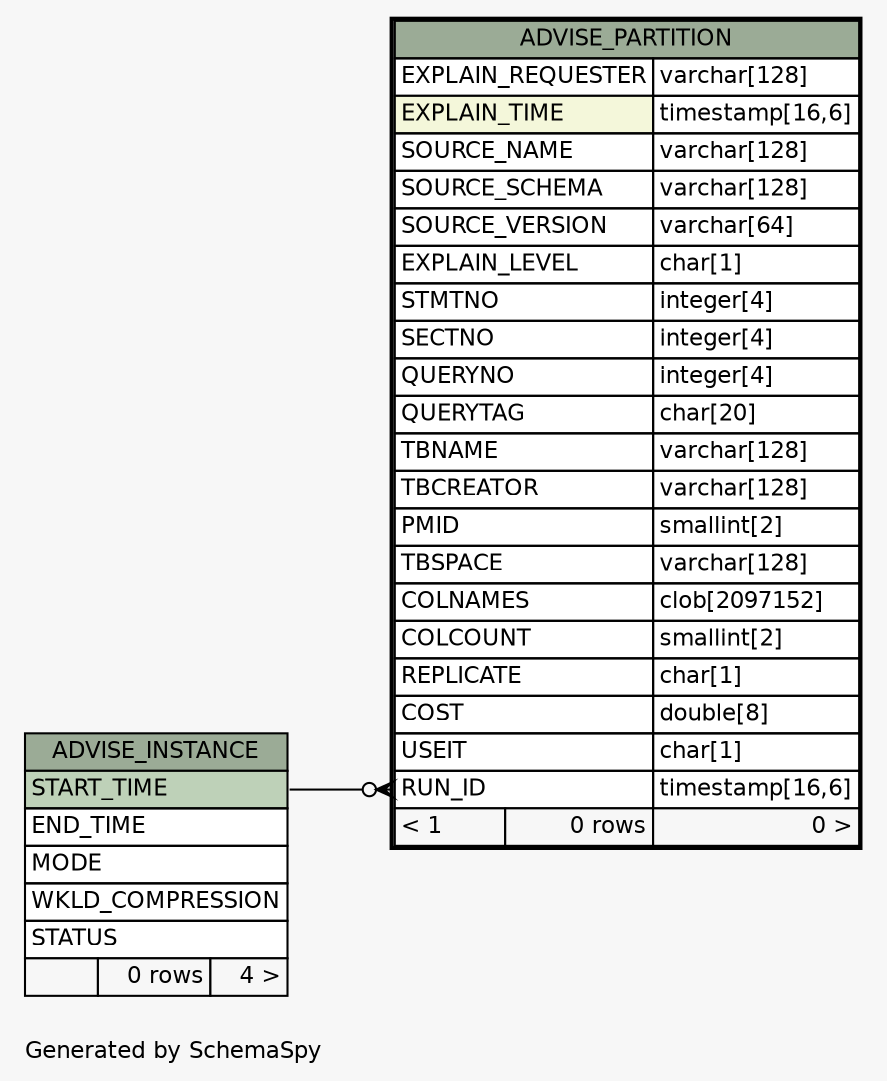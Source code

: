 // dot 2.38.0 on Windows 10 10.0
// SchemaSpy rev Unknown
digraph "oneDegreeRelationshipsDiagram" {
  graph [
    rankdir="RL"
    bgcolor="#f7f7f7"
    label="\nGenerated by SchemaSpy"
    labeljust="l"
    nodesep="0.18"
    ranksep="0.46"
    fontname="Helvetica"
    fontsize="11"
  ];
  node [
    fontname="Helvetica"
    fontsize="11"
    shape="plaintext"
  ];
  edge [
    arrowsize="0.8"
  ];
  "ADVISE_PARTITION":"RUN_ID":w -> "ADVISE_INSTANCE":"START_TIME":e [arrowhead=none dir=back arrowtail=crowodot];
  "ADVISE_INSTANCE" [
    label=<
    <TABLE BORDER="0" CELLBORDER="1" CELLSPACING="0" BGCOLOR="#ffffff">
      <TR><TD COLSPAN="3" BGCOLOR="#9bab96" ALIGN="CENTER">ADVISE_INSTANCE</TD></TR>
      <TR><TD PORT="START_TIME" COLSPAN="3" BGCOLOR="#bed1b8" ALIGN="LEFT">START_TIME</TD></TR>
      <TR><TD PORT="END_TIME" COLSPAN="3" ALIGN="LEFT">END_TIME</TD></TR>
      <TR><TD PORT="MODE" COLSPAN="3" ALIGN="LEFT">MODE</TD></TR>
      <TR><TD PORT="WKLD_COMPRESSION" COLSPAN="3" ALIGN="LEFT">WKLD_COMPRESSION</TD></TR>
      <TR><TD PORT="STATUS" COLSPAN="3" ALIGN="LEFT">STATUS</TD></TR>
      <TR><TD ALIGN="LEFT" BGCOLOR="#f7f7f7">  </TD><TD ALIGN="RIGHT" BGCOLOR="#f7f7f7">0 rows</TD><TD ALIGN="RIGHT" BGCOLOR="#f7f7f7">4 &gt;</TD></TR>
    </TABLE>>
    URL="ADVISE_INSTANCE.html"
    tooltip="ADVISE_INSTANCE"
  ];
  "ADVISE_PARTITION" [
    label=<
    <TABLE BORDER="2" CELLBORDER="1" CELLSPACING="0" BGCOLOR="#ffffff">
      <TR><TD COLSPAN="3" BGCOLOR="#9bab96" ALIGN="CENTER">ADVISE_PARTITION</TD></TR>
      <TR><TD PORT="EXPLAIN_REQUESTER" COLSPAN="2" ALIGN="LEFT">EXPLAIN_REQUESTER</TD><TD PORT="EXPLAIN_REQUESTER.type" ALIGN="LEFT">varchar[128]</TD></TR>
      <TR><TD PORT="EXPLAIN_TIME" COLSPAN="2" BGCOLOR="#f4f7da" ALIGN="LEFT">EXPLAIN_TIME</TD><TD PORT="EXPLAIN_TIME.type" ALIGN="LEFT">timestamp[16,6]</TD></TR>
      <TR><TD PORT="SOURCE_NAME" COLSPAN="2" ALIGN="LEFT">SOURCE_NAME</TD><TD PORT="SOURCE_NAME.type" ALIGN="LEFT">varchar[128]</TD></TR>
      <TR><TD PORT="SOURCE_SCHEMA" COLSPAN="2" ALIGN="LEFT">SOURCE_SCHEMA</TD><TD PORT="SOURCE_SCHEMA.type" ALIGN="LEFT">varchar[128]</TD></TR>
      <TR><TD PORT="SOURCE_VERSION" COLSPAN="2" ALIGN="LEFT">SOURCE_VERSION</TD><TD PORT="SOURCE_VERSION.type" ALIGN="LEFT">varchar[64]</TD></TR>
      <TR><TD PORT="EXPLAIN_LEVEL" COLSPAN="2" ALIGN="LEFT">EXPLAIN_LEVEL</TD><TD PORT="EXPLAIN_LEVEL.type" ALIGN="LEFT">char[1]</TD></TR>
      <TR><TD PORT="STMTNO" COLSPAN="2" ALIGN="LEFT">STMTNO</TD><TD PORT="STMTNO.type" ALIGN="LEFT">integer[4]</TD></TR>
      <TR><TD PORT="SECTNO" COLSPAN="2" ALIGN="LEFT">SECTNO</TD><TD PORT="SECTNO.type" ALIGN="LEFT">integer[4]</TD></TR>
      <TR><TD PORT="QUERYNO" COLSPAN="2" ALIGN="LEFT">QUERYNO</TD><TD PORT="QUERYNO.type" ALIGN="LEFT">integer[4]</TD></TR>
      <TR><TD PORT="QUERYTAG" COLSPAN="2" ALIGN="LEFT">QUERYTAG</TD><TD PORT="QUERYTAG.type" ALIGN="LEFT">char[20]</TD></TR>
      <TR><TD PORT="TBNAME" COLSPAN="2" ALIGN="LEFT">TBNAME</TD><TD PORT="TBNAME.type" ALIGN="LEFT">varchar[128]</TD></TR>
      <TR><TD PORT="TBCREATOR" COLSPAN="2" ALIGN="LEFT">TBCREATOR</TD><TD PORT="TBCREATOR.type" ALIGN="LEFT">varchar[128]</TD></TR>
      <TR><TD PORT="PMID" COLSPAN="2" ALIGN="LEFT">PMID</TD><TD PORT="PMID.type" ALIGN="LEFT">smallint[2]</TD></TR>
      <TR><TD PORT="TBSPACE" COLSPAN="2" ALIGN="LEFT">TBSPACE</TD><TD PORT="TBSPACE.type" ALIGN="LEFT">varchar[128]</TD></TR>
      <TR><TD PORT="COLNAMES" COLSPAN="2" ALIGN="LEFT">COLNAMES</TD><TD PORT="COLNAMES.type" ALIGN="LEFT">clob[2097152]</TD></TR>
      <TR><TD PORT="COLCOUNT" COLSPAN="2" ALIGN="LEFT">COLCOUNT</TD><TD PORT="COLCOUNT.type" ALIGN="LEFT">smallint[2]</TD></TR>
      <TR><TD PORT="REPLICATE" COLSPAN="2" ALIGN="LEFT">REPLICATE</TD><TD PORT="REPLICATE.type" ALIGN="LEFT">char[1]</TD></TR>
      <TR><TD PORT="COST" COLSPAN="2" ALIGN="LEFT">COST</TD><TD PORT="COST.type" ALIGN="LEFT">double[8]</TD></TR>
      <TR><TD PORT="USEIT" COLSPAN="2" ALIGN="LEFT">USEIT</TD><TD PORT="USEIT.type" ALIGN="LEFT">char[1]</TD></TR>
      <TR><TD PORT="RUN_ID" COLSPAN="2" ALIGN="LEFT">RUN_ID</TD><TD PORT="RUN_ID.type" ALIGN="LEFT">timestamp[16,6]</TD></TR>
      <TR><TD ALIGN="LEFT" BGCOLOR="#f7f7f7">&lt; 1</TD><TD ALIGN="RIGHT" BGCOLOR="#f7f7f7">0 rows</TD><TD ALIGN="RIGHT" BGCOLOR="#f7f7f7">0 &gt;</TD></TR>
    </TABLE>>
    URL="ADVISE_PARTITION.html"
    tooltip="ADVISE_PARTITION"
  ];
}
